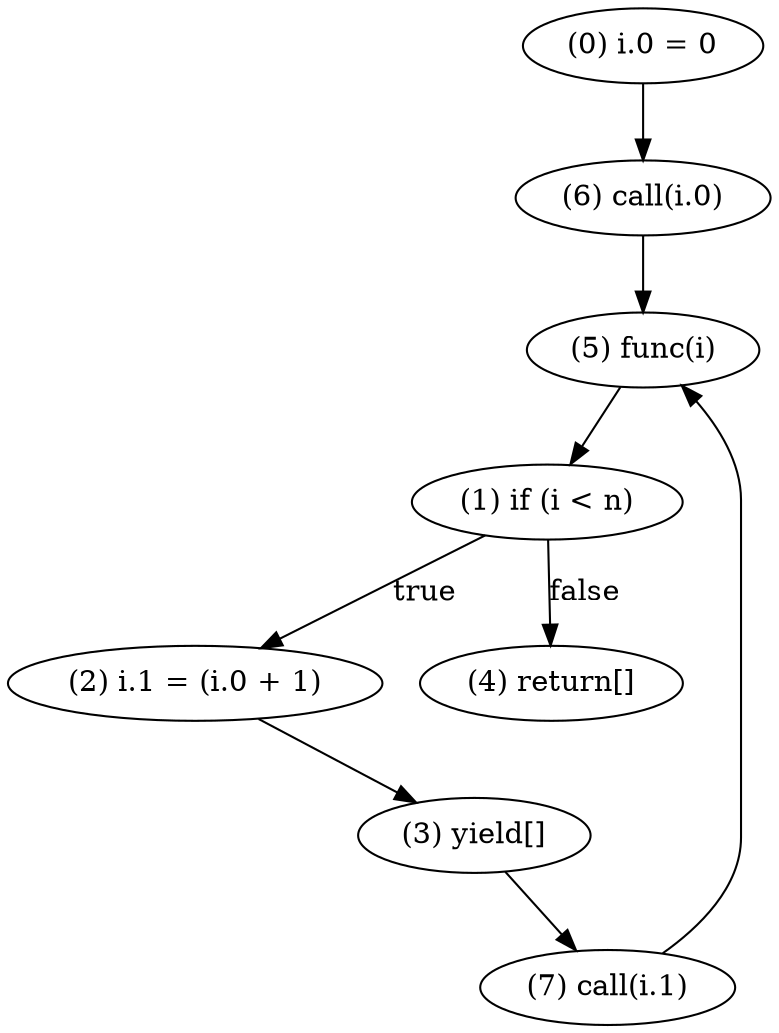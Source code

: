 digraph {
    0 [ label = "(0) i.0 = 0" ]
    1 [ label = "(1) if (i < n)" ]
    2 [ label = "(2) i.1 = (i.0 + 1)" ]
    3 [ label = "(3) yield[]" ]
    4 [ label = "(4) return[]" ]
    5 [ label = "(5) func(i)" ]
    6 [ label = "(6) call(i.0)" ]
    7 [ label = "(7) call(i.1)" ]
    0 -> 6 [ label = "" ]
    1 -> 4 [ label = "false" ]
    1 -> 2 [ label = "true" ]
    2 -> 3 [ label = "" ]
    3 -> 7 [ label = "" ]
    5 -> 1 [ label = "" ]
    6 -> 5 [ label = "" ]
    7 -> 5 [ label = "" ]
}
